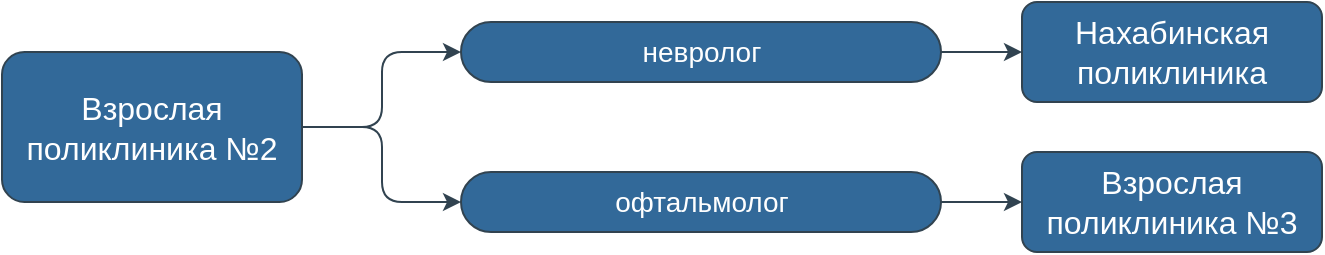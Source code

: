 <mxfile version="12.4.1" type="device" pages="1"><diagram id="2gQmSPyFjuP2wxMllOfI" name="Страница 1"><mxGraphModel dx="1633" dy="961" grid="1" gridSize="10" guides="1" tooltips="1" connect="1" arrows="1" fold="1" page="1" pageScale="1" pageWidth="827" pageHeight="1169" math="0" shadow="0"><root><mxCell id="0"/><mxCell id="1" parent="0"/><mxCell id="Z6CA2jrV-qs9FKFSzxqA-3" value="&lt;span style=&quot;font-size: 14px&quot;&gt;невролог&lt;/span&gt;" style="rounded=1;whiteSpace=wrap;html=1;arcSize=50;shadow=0;fontColor=#FFFFFF;fillColor=#326999;strokeColor=#314350;" parent="1" vertex="1"><mxGeometry x="299.5" y="230" width="240" height="30" as="geometry"/></mxCell><mxCell id="Z6CA2jrV-qs9FKFSzxqA-9" value="&lt;font style=&quot;font-size: 16px&quot;&gt;Взрослая поликлиника №2&lt;br&gt;&lt;/font&gt;" style="rounded=1;whiteSpace=wrap;html=1;shadow=0;fontColor=#FFFFFF;fillColor=#326999;strokeColor=#314350;" parent="1" vertex="1"><mxGeometry x="70" y="245" width="150" height="75" as="geometry"/></mxCell><mxCell id="Z6CA2jrV-qs9FKFSzxqA-13" value="&lt;font&gt;&lt;font style=&quot;font-size: 16px&quot;&gt;Нахабинская поликлиника&lt;/font&gt;&lt;br&gt;&lt;/font&gt;" style="rounded=1;whiteSpace=wrap;html=1;shadow=0;fontColor=#FFFFFF;fillColor=#326999;strokeColor=#314350;" parent="1" vertex="1"><mxGeometry x="580" y="220" width="150" height="50" as="geometry"/></mxCell><mxCell id="Z6CA2jrV-qs9FKFSzxqA-15" value="&lt;span style=&quot;font-size: 14px&quot;&gt;офтальмолог&lt;/span&gt;" style="rounded=1;whiteSpace=wrap;html=1;arcSize=50;shadow=0;fontColor=#FFFFFF;fillColor=#326999;strokeColor=#314350;" parent="1" vertex="1"><mxGeometry x="299.5" y="305" width="240" height="30" as="geometry"/></mxCell><mxCell id="Z6CA2jrV-qs9FKFSzxqA-17" value="" style="edgeStyle=elbowEdgeStyle;elbow=horizontal;endArrow=classic;html=1;entryX=0;entryY=0.5;entryDx=0;entryDy=0;shadow=0;fontColor=#FFFFFF;strokeColor=#314350;exitX=1;exitY=0.5;exitDx=0;exitDy=0;" parent="1" target="Z6CA2jrV-qs9FKFSzxqA-13" edge="1" source="Z6CA2jrV-qs9FKFSzxqA-3"><mxGeometry width="50" height="50" relative="1" as="geometry"><mxPoint x="580" y="182.5" as="sourcePoint"/><mxPoint x="730" y="342.5" as="targetPoint"/><Array as="points"><mxPoint x="560" y="242.5"/><mxPoint x="600" y="152.5"/><mxPoint x="640" y="142.5"/></Array></mxGeometry></mxCell><mxCell id="Z6CA2jrV-qs9FKFSzxqA-20" value="" style="edgeStyle=elbowEdgeStyle;elbow=horizontal;endArrow=classic;html=1;exitX=1;exitY=0.5;exitDx=0;exitDy=0;shadow=0;fontColor=#FFFFFF;strokeColor=#314350;entryX=0;entryY=0.5;entryDx=0;entryDy=0;" parent="1" source="Z6CA2jrV-qs9FKFSzxqA-15" target="6sfpfd2b9tnd9K5LkUqh-1" edge="1"><mxGeometry width="50" height="50" relative="1" as="geometry"><mxPoint x="710" y="422.5" as="sourcePoint"/><mxPoint x="710" y="327.5" as="targetPoint"/><Array as="points"/></mxGeometry></mxCell><mxCell id="Z6CA2jrV-qs9FKFSzxqA-40" value="" style="edgeStyle=elbowEdgeStyle;elbow=horizontal;endArrow=classic;html=1;exitX=1;exitY=0.5;exitDx=0;exitDy=0;entryX=0;entryY=0.5;entryDx=0;entryDy=0;shadow=0;fontColor=#FFFFFF;strokeColor=#314350;" parent="1" source="Z6CA2jrV-qs9FKFSzxqA-9" target="Z6CA2jrV-qs9FKFSzxqA-3" edge="1"><mxGeometry width="50" height="50" relative="1" as="geometry"><mxPoint x="230" y="552.5" as="sourcePoint"/><mxPoint x="280" y="502.5" as="targetPoint"/><Array as="points"><mxPoint x="260" y="263.5"/></Array></mxGeometry></mxCell><mxCell id="Z6CA2jrV-qs9FKFSzxqA-41" value="" style="edgeStyle=elbowEdgeStyle;elbow=horizontal;endArrow=classic;html=1;exitX=1;exitY=0.5;exitDx=0;exitDy=0;entryX=0;entryY=0.5;entryDx=0;entryDy=0;shadow=0;fontColor=#FFFFFF;strokeColor=#314350;" parent="1" source="Z6CA2jrV-qs9FKFSzxqA-9" target="Z6CA2jrV-qs9FKFSzxqA-15" edge="1"><mxGeometry width="50" height="50" relative="1" as="geometry"><mxPoint x="240" y="562.5" as="sourcePoint"/><mxPoint x="290" y="512.5" as="targetPoint"/><Array as="points"><mxPoint x="260" y="300.5"/></Array></mxGeometry></mxCell><mxCell id="6sfpfd2b9tnd9K5LkUqh-1" value="&lt;font&gt;&lt;span style=&quot;font-size: 16px&quot;&gt;Взрослая поликлиника №3&lt;/span&gt;&lt;br&gt;&lt;/font&gt;" style="rounded=1;whiteSpace=wrap;html=1;shadow=0;fontColor=#FFFFFF;fillColor=#326999;strokeColor=#314350;" vertex="1" parent="1"><mxGeometry x="580" y="295" width="150" height="50" as="geometry"/></mxCell></root></mxGraphModel></diagram></mxfile>